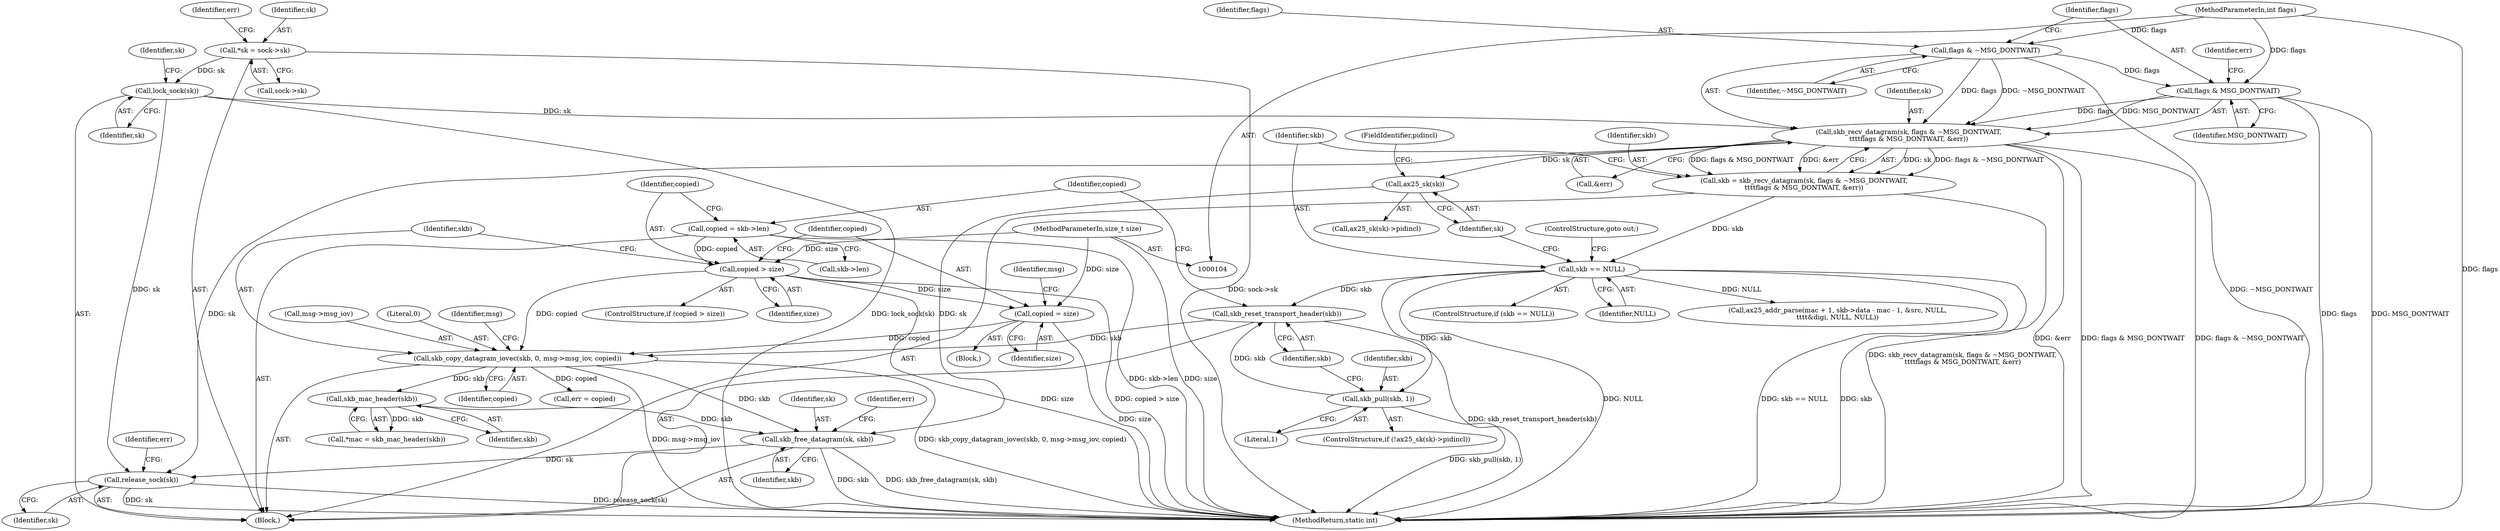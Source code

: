digraph "0_linux_f3d3342602f8bcbf37d7c46641cb9bca7618eb1c_5@API" {
"1000296" [label="(Call,skb_free_datagram(sk, skb))"];
"1000163" [label="(Call,ax25_sk(sk))"];
"1000145" [label="(Call,skb_recv_datagram(sk, flags & ~MSG_DONTWAIT,\n\t\t\t\tflags & MSG_DONTWAIT, &err))"];
"1000123" [label="(Call,lock_sock(sk))"];
"1000112" [label="(Call,*sk = sock->sk)"];
"1000147" [label="(Call,flags & ~MSG_DONTWAIT)"];
"1000109" [label="(MethodParameterIn,int flags)"];
"1000150" [label="(Call,flags & MSG_DONTWAIT)"];
"1000189" [label="(Call,skb_copy_datagram_iovec(skb, 0, msg->msg_iov, copied))"];
"1000169" [label="(Call,skb_reset_transport_header(skb))"];
"1000156" [label="(Call,skb == NULL)"];
"1000143" [label="(Call,skb = skb_recv_datagram(sk, flags & ~MSG_DONTWAIT,\n\t\t\t\tflags & MSG_DONTWAIT, &err))"];
"1000166" [label="(Call,skb_pull(skb, 1))"];
"1000181" [label="(Call,copied = size)"];
"1000177" [label="(Call,copied > size)"];
"1000171" [label="(Call,copied = skb->len)"];
"1000108" [label="(MethodParameterIn,size_t size)"];
"1000206" [label="(Call,skb_mac_header(skb))"];
"1000303" [label="(Call,release_sock(sk))"];
"1000173" [label="(Call,skb->len)"];
"1000143" [label="(Call,skb = skb_recv_datagram(sk, flags & ~MSG_DONTWAIT,\n\t\t\t\tflags & MSG_DONTWAIT, &err))"];
"1000190" [label="(Identifier,skb)"];
"1000299" [label="(Call,err = copied)"];
"1000124" [label="(Identifier,sk)"];
"1000177" [label="(Call,copied > size)"];
"1000204" [label="(Call,*mac = skb_mac_header(skb))"];
"1000192" [label="(Call,msg->msg_iov)"];
"1000156" [label="(Call,skb == NULL)"];
"1000114" [label="(Call,sock->sk)"];
"1000168" [label="(Literal,1)"];
"1000150" [label="(Call,flags & MSG_DONTWAIT)"];
"1000186" [label="(Identifier,msg)"];
"1000123" [label="(Call,lock_sock(sk))"];
"1000195" [label="(Identifier,copied)"];
"1000296" [label="(Call,skb_free_datagram(sk, skb))"];
"1000152" [label="(Identifier,MSG_DONTWAIT)"];
"1000166" [label="(Call,skb_pull(skb, 1))"];
"1000155" [label="(ControlStructure,if (skb == NULL))"];
"1000164" [label="(Identifier,sk)"];
"1000182" [label="(Identifier,copied)"];
"1000159" [label="(ControlStructure,goto out;)"];
"1000191" [label="(Literal,0)"];
"1000198" [label="(Identifier,msg)"];
"1000110" [label="(Block,)"];
"1000162" [label="(Call,ax25_sk(sk)->pidincl)"];
"1000219" [label="(Call,ax25_addr_parse(mac + 1, skb->data - mac - 1, &src, NULL,\n\t\t\t\t&digi, NULL, NULL))"];
"1000145" [label="(Call,skb_recv_datagram(sk, flags & ~MSG_DONTWAIT,\n\t\t\t\tflags & MSG_DONTWAIT, &err))"];
"1000129" [label="(Identifier,sk)"];
"1000171" [label="(Call,copied = skb->len)"];
"1000157" [label="(Identifier,skb)"];
"1000183" [label="(Identifier,size)"];
"1000108" [label="(MethodParameterIn,size_t size)"];
"1000178" [label="(Identifier,copied)"];
"1000144" [label="(Identifier,skb)"];
"1000207" [label="(Identifier,skb)"];
"1000189" [label="(Call,skb_copy_datagram_iovec(skb, 0, msg->msg_iov, copied))"];
"1000176" [label="(ControlStructure,if (copied > size))"];
"1000170" [label="(Identifier,skb)"];
"1000146" [label="(Identifier,sk)"];
"1000121" [label="(Identifier,err)"];
"1000112" [label="(Call,*sk = sock->sk)"];
"1000306" [label="(Identifier,err)"];
"1000206" [label="(Call,skb_mac_header(skb))"];
"1000158" [label="(Identifier,NULL)"];
"1000298" [label="(Identifier,skb)"];
"1000148" [label="(Identifier,flags)"];
"1000180" [label="(Block,)"];
"1000163" [label="(Call,ax25_sk(sk))"];
"1000297" [label="(Identifier,sk)"];
"1000153" [label="(Call,&err)"];
"1000300" [label="(Identifier,err)"];
"1000303" [label="(Call,release_sock(sk))"];
"1000113" [label="(Identifier,sk)"];
"1000149" [label="(Identifier,~MSG_DONTWAIT)"];
"1000109" [label="(MethodParameterIn,int flags)"];
"1000154" [label="(Identifier,err)"];
"1000304" [label="(Identifier,sk)"];
"1000172" [label="(Identifier,copied)"];
"1000307" [label="(MethodReturn,static int)"];
"1000147" [label="(Call,flags & ~MSG_DONTWAIT)"];
"1000160" [label="(ControlStructure,if (!ax25_sk(sk)->pidincl))"];
"1000181" [label="(Call,copied = size)"];
"1000179" [label="(Identifier,size)"];
"1000167" [label="(Identifier,skb)"];
"1000151" [label="(Identifier,flags)"];
"1000169" [label="(Call,skb_reset_transport_header(skb))"];
"1000165" [label="(FieldIdentifier,pidincl)"];
"1000296" -> "1000110"  [label="AST: "];
"1000296" -> "1000298"  [label="CFG: "];
"1000297" -> "1000296"  [label="AST: "];
"1000298" -> "1000296"  [label="AST: "];
"1000300" -> "1000296"  [label="CFG: "];
"1000296" -> "1000307"  [label="DDG: skb"];
"1000296" -> "1000307"  [label="DDG: skb_free_datagram(sk, skb)"];
"1000163" -> "1000296"  [label="DDG: sk"];
"1000189" -> "1000296"  [label="DDG: skb"];
"1000206" -> "1000296"  [label="DDG: skb"];
"1000296" -> "1000303"  [label="DDG: sk"];
"1000163" -> "1000162"  [label="AST: "];
"1000163" -> "1000164"  [label="CFG: "];
"1000164" -> "1000163"  [label="AST: "];
"1000165" -> "1000163"  [label="CFG: "];
"1000145" -> "1000163"  [label="DDG: sk"];
"1000145" -> "1000143"  [label="AST: "];
"1000145" -> "1000153"  [label="CFG: "];
"1000146" -> "1000145"  [label="AST: "];
"1000147" -> "1000145"  [label="AST: "];
"1000150" -> "1000145"  [label="AST: "];
"1000153" -> "1000145"  [label="AST: "];
"1000143" -> "1000145"  [label="CFG: "];
"1000145" -> "1000307"  [label="DDG: &err"];
"1000145" -> "1000307"  [label="DDG: flags & MSG_DONTWAIT"];
"1000145" -> "1000307"  [label="DDG: flags & ~MSG_DONTWAIT"];
"1000145" -> "1000143"  [label="DDG: sk"];
"1000145" -> "1000143"  [label="DDG: flags & ~MSG_DONTWAIT"];
"1000145" -> "1000143"  [label="DDG: flags & MSG_DONTWAIT"];
"1000145" -> "1000143"  [label="DDG: &err"];
"1000123" -> "1000145"  [label="DDG: sk"];
"1000147" -> "1000145"  [label="DDG: flags"];
"1000147" -> "1000145"  [label="DDG: ~MSG_DONTWAIT"];
"1000150" -> "1000145"  [label="DDG: flags"];
"1000150" -> "1000145"  [label="DDG: MSG_DONTWAIT"];
"1000145" -> "1000303"  [label="DDG: sk"];
"1000123" -> "1000110"  [label="AST: "];
"1000123" -> "1000124"  [label="CFG: "];
"1000124" -> "1000123"  [label="AST: "];
"1000129" -> "1000123"  [label="CFG: "];
"1000123" -> "1000307"  [label="DDG: lock_sock(sk)"];
"1000112" -> "1000123"  [label="DDG: sk"];
"1000123" -> "1000303"  [label="DDG: sk"];
"1000112" -> "1000110"  [label="AST: "];
"1000112" -> "1000114"  [label="CFG: "];
"1000113" -> "1000112"  [label="AST: "];
"1000114" -> "1000112"  [label="AST: "];
"1000121" -> "1000112"  [label="CFG: "];
"1000112" -> "1000307"  [label="DDG: sock->sk"];
"1000147" -> "1000149"  [label="CFG: "];
"1000148" -> "1000147"  [label="AST: "];
"1000149" -> "1000147"  [label="AST: "];
"1000151" -> "1000147"  [label="CFG: "];
"1000147" -> "1000307"  [label="DDG: ~MSG_DONTWAIT"];
"1000109" -> "1000147"  [label="DDG: flags"];
"1000147" -> "1000150"  [label="DDG: flags"];
"1000109" -> "1000104"  [label="AST: "];
"1000109" -> "1000307"  [label="DDG: flags"];
"1000109" -> "1000150"  [label="DDG: flags"];
"1000150" -> "1000152"  [label="CFG: "];
"1000151" -> "1000150"  [label="AST: "];
"1000152" -> "1000150"  [label="AST: "];
"1000154" -> "1000150"  [label="CFG: "];
"1000150" -> "1000307"  [label="DDG: flags"];
"1000150" -> "1000307"  [label="DDG: MSG_DONTWAIT"];
"1000189" -> "1000110"  [label="AST: "];
"1000189" -> "1000195"  [label="CFG: "];
"1000190" -> "1000189"  [label="AST: "];
"1000191" -> "1000189"  [label="AST: "];
"1000192" -> "1000189"  [label="AST: "];
"1000195" -> "1000189"  [label="AST: "];
"1000198" -> "1000189"  [label="CFG: "];
"1000189" -> "1000307"  [label="DDG: skb_copy_datagram_iovec(skb, 0, msg->msg_iov, copied)"];
"1000189" -> "1000307"  [label="DDG: msg->msg_iov"];
"1000169" -> "1000189"  [label="DDG: skb"];
"1000181" -> "1000189"  [label="DDG: copied"];
"1000177" -> "1000189"  [label="DDG: copied"];
"1000189" -> "1000206"  [label="DDG: skb"];
"1000189" -> "1000299"  [label="DDG: copied"];
"1000169" -> "1000110"  [label="AST: "];
"1000169" -> "1000170"  [label="CFG: "];
"1000170" -> "1000169"  [label="AST: "];
"1000172" -> "1000169"  [label="CFG: "];
"1000169" -> "1000307"  [label="DDG: skb_reset_transport_header(skb)"];
"1000156" -> "1000169"  [label="DDG: skb"];
"1000166" -> "1000169"  [label="DDG: skb"];
"1000156" -> "1000155"  [label="AST: "];
"1000156" -> "1000158"  [label="CFG: "];
"1000157" -> "1000156"  [label="AST: "];
"1000158" -> "1000156"  [label="AST: "];
"1000159" -> "1000156"  [label="CFG: "];
"1000164" -> "1000156"  [label="CFG: "];
"1000156" -> "1000307"  [label="DDG: skb"];
"1000156" -> "1000307"  [label="DDG: NULL"];
"1000156" -> "1000307"  [label="DDG: skb == NULL"];
"1000143" -> "1000156"  [label="DDG: skb"];
"1000156" -> "1000166"  [label="DDG: skb"];
"1000156" -> "1000219"  [label="DDG: NULL"];
"1000143" -> "1000110"  [label="AST: "];
"1000144" -> "1000143"  [label="AST: "];
"1000157" -> "1000143"  [label="CFG: "];
"1000143" -> "1000307"  [label="DDG: skb_recv_datagram(sk, flags & ~MSG_DONTWAIT,\n\t\t\t\tflags & MSG_DONTWAIT, &err)"];
"1000166" -> "1000160"  [label="AST: "];
"1000166" -> "1000168"  [label="CFG: "];
"1000167" -> "1000166"  [label="AST: "];
"1000168" -> "1000166"  [label="AST: "];
"1000170" -> "1000166"  [label="CFG: "];
"1000166" -> "1000307"  [label="DDG: skb_pull(skb, 1)"];
"1000181" -> "1000180"  [label="AST: "];
"1000181" -> "1000183"  [label="CFG: "];
"1000182" -> "1000181"  [label="AST: "];
"1000183" -> "1000181"  [label="AST: "];
"1000186" -> "1000181"  [label="CFG: "];
"1000181" -> "1000307"  [label="DDG: size"];
"1000177" -> "1000181"  [label="DDG: size"];
"1000108" -> "1000181"  [label="DDG: size"];
"1000177" -> "1000176"  [label="AST: "];
"1000177" -> "1000179"  [label="CFG: "];
"1000178" -> "1000177"  [label="AST: "];
"1000179" -> "1000177"  [label="AST: "];
"1000182" -> "1000177"  [label="CFG: "];
"1000190" -> "1000177"  [label="CFG: "];
"1000177" -> "1000307"  [label="DDG: size"];
"1000177" -> "1000307"  [label="DDG: copied > size"];
"1000171" -> "1000177"  [label="DDG: copied"];
"1000108" -> "1000177"  [label="DDG: size"];
"1000171" -> "1000110"  [label="AST: "];
"1000171" -> "1000173"  [label="CFG: "];
"1000172" -> "1000171"  [label="AST: "];
"1000173" -> "1000171"  [label="AST: "];
"1000178" -> "1000171"  [label="CFG: "];
"1000171" -> "1000307"  [label="DDG: skb->len"];
"1000108" -> "1000104"  [label="AST: "];
"1000108" -> "1000307"  [label="DDG: size"];
"1000206" -> "1000204"  [label="AST: "];
"1000206" -> "1000207"  [label="CFG: "];
"1000207" -> "1000206"  [label="AST: "];
"1000204" -> "1000206"  [label="CFG: "];
"1000206" -> "1000204"  [label="DDG: skb"];
"1000303" -> "1000110"  [label="AST: "];
"1000303" -> "1000304"  [label="CFG: "];
"1000304" -> "1000303"  [label="AST: "];
"1000306" -> "1000303"  [label="CFG: "];
"1000303" -> "1000307"  [label="DDG: sk"];
"1000303" -> "1000307"  [label="DDG: release_sock(sk)"];
}
